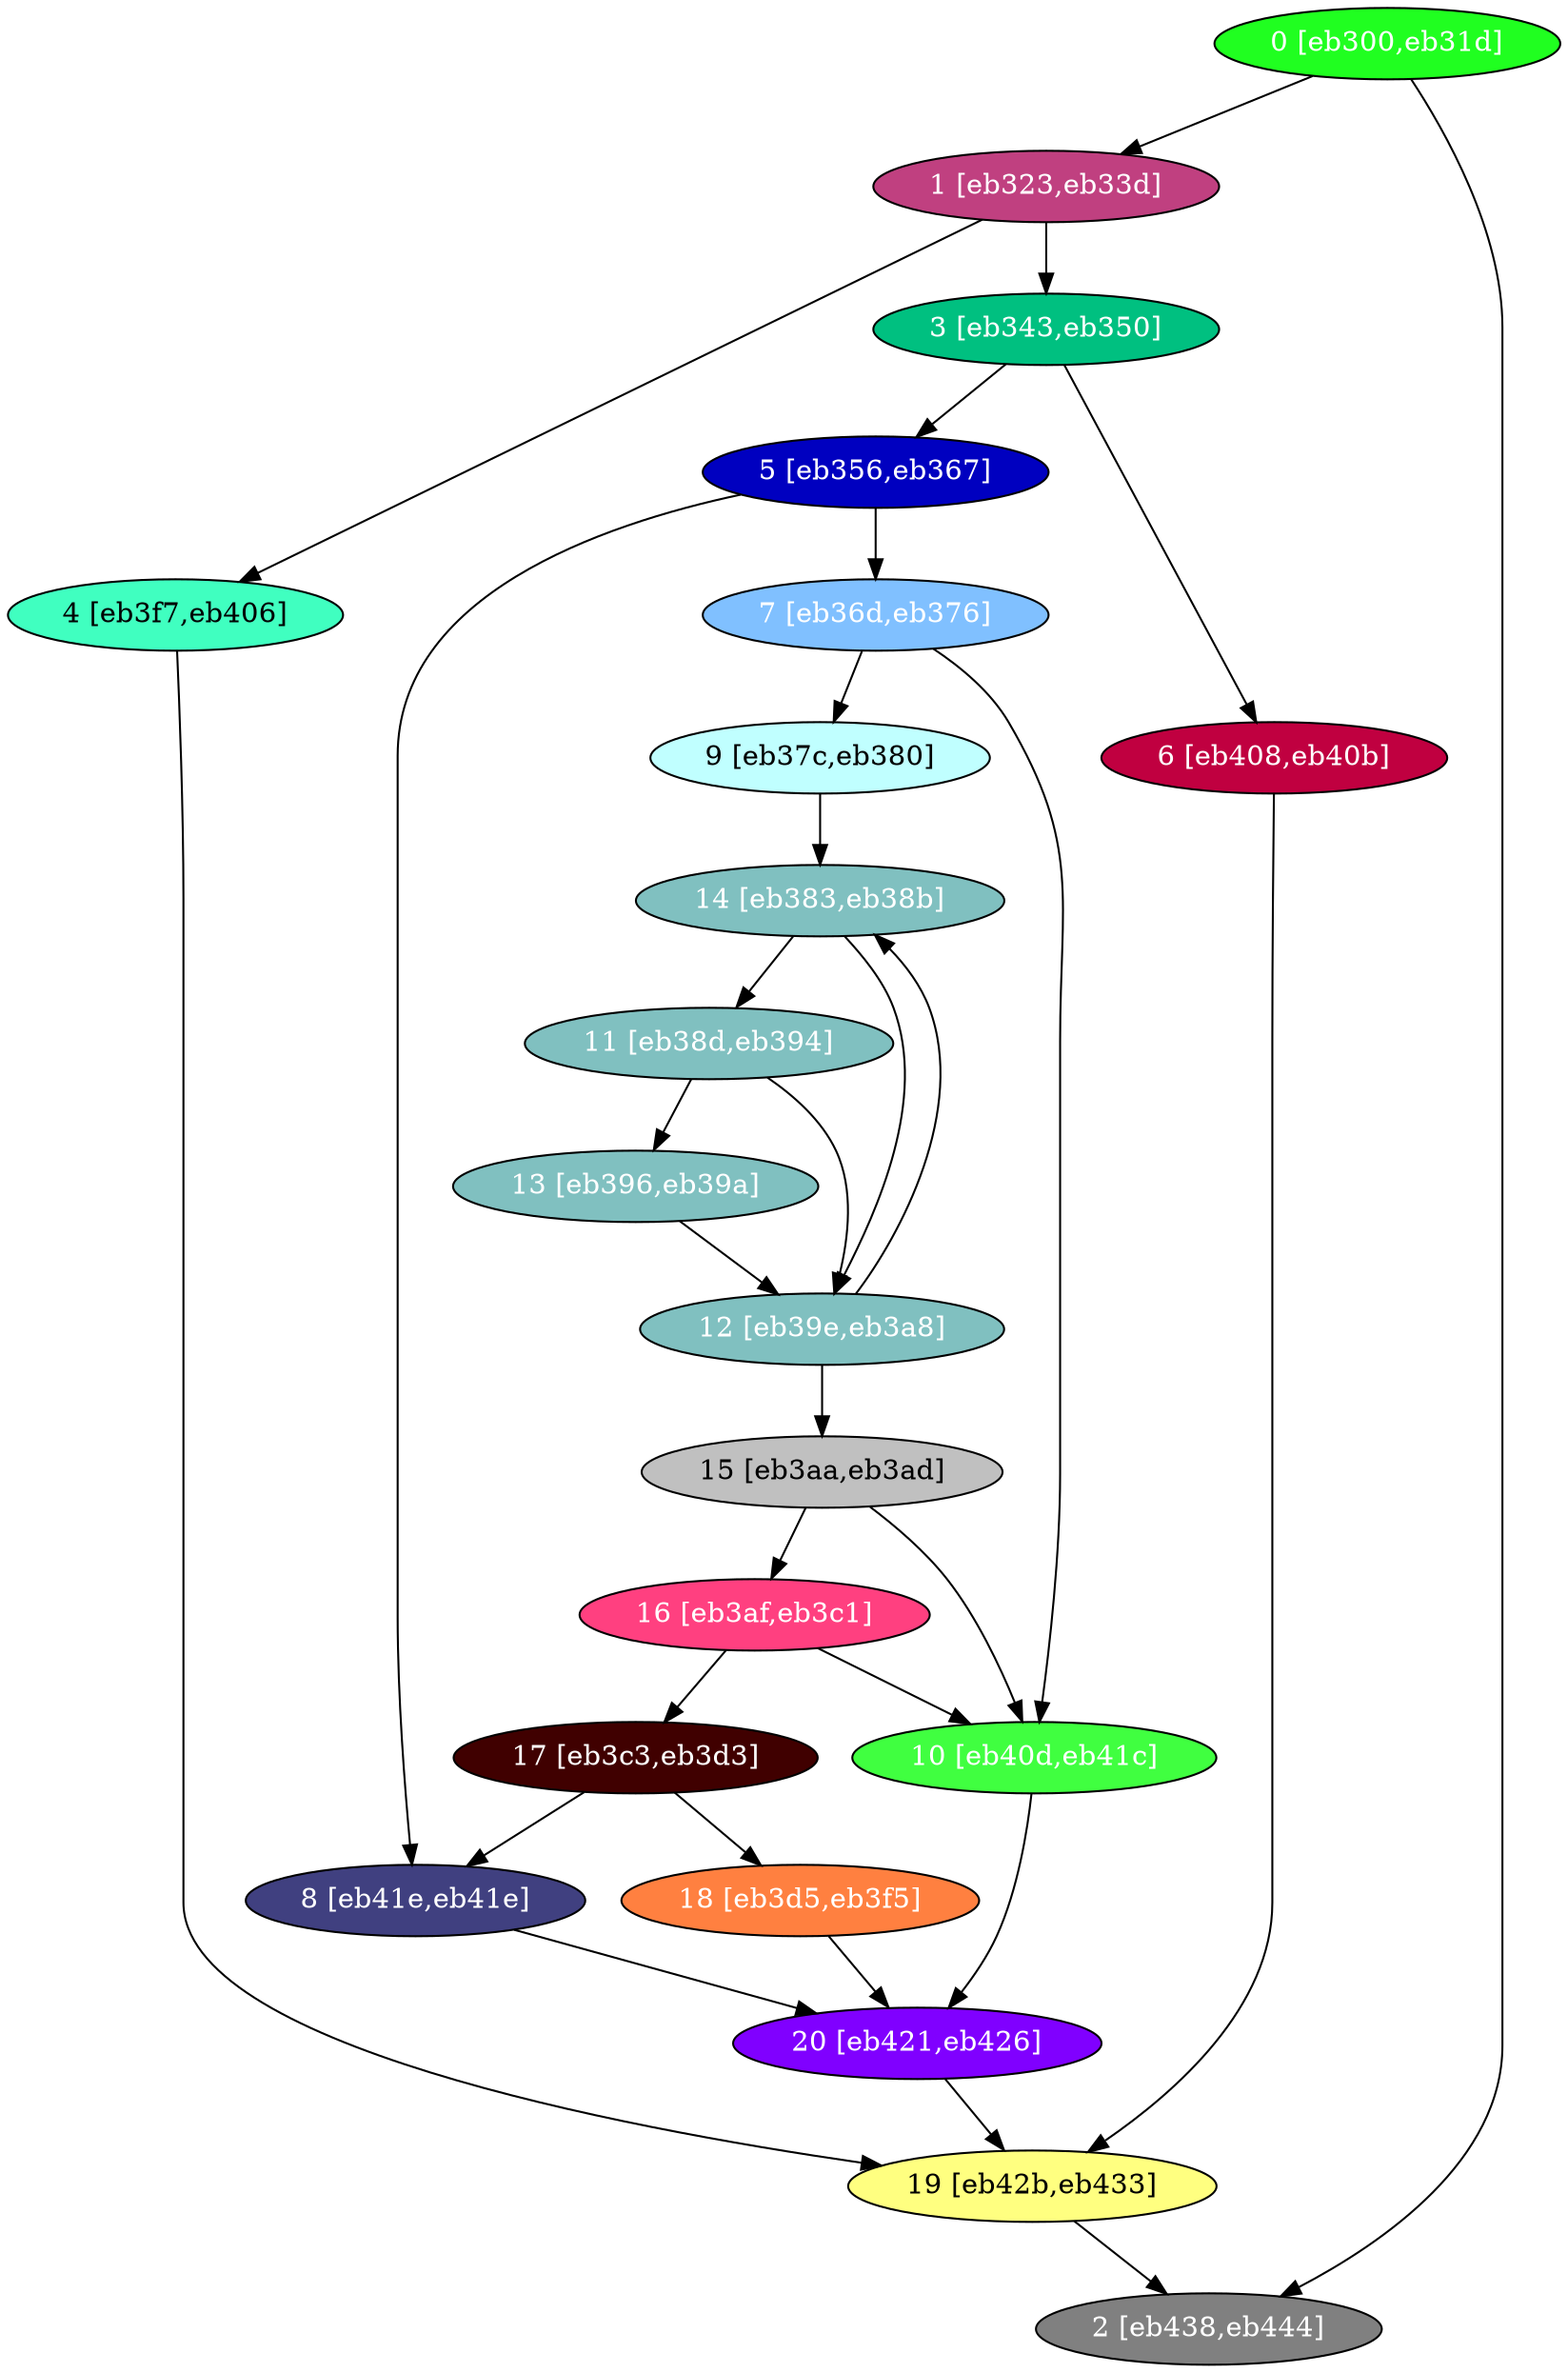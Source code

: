 diGraph libnss3{
	libnss3_0  [style=filled fillcolor="#20FF20" fontcolor="#ffffff" shape=oval label="0 [eb300,eb31d]"]
	libnss3_1  [style=filled fillcolor="#C04080" fontcolor="#ffffff" shape=oval label="1 [eb323,eb33d]"]
	libnss3_2  [style=filled fillcolor="#808080" fontcolor="#ffffff" shape=oval label="2 [eb438,eb444]"]
	libnss3_3  [style=filled fillcolor="#00C080" fontcolor="#ffffff" shape=oval label="3 [eb343,eb350]"]
	libnss3_4  [style=filled fillcolor="#40FFC0" fontcolor="#000000" shape=oval label="4 [eb3f7,eb406]"]
	libnss3_5  [style=filled fillcolor="#0000C0" fontcolor="#ffffff" shape=oval label="5 [eb356,eb367]"]
	libnss3_6  [style=filled fillcolor="#C00040" fontcolor="#ffffff" shape=oval label="6 [eb408,eb40b]"]
	libnss3_7  [style=filled fillcolor="#80C0FF" fontcolor="#ffffff" shape=oval label="7 [eb36d,eb376]"]
	libnss3_8  [style=filled fillcolor="#404080" fontcolor="#ffffff" shape=oval label="8 [eb41e,eb41e]"]
	libnss3_9  [style=filled fillcolor="#C0FFFF" fontcolor="#000000" shape=oval label="9 [eb37c,eb380]"]
	libnss3_a  [style=filled fillcolor="#40FF40" fontcolor="#ffffff" shape=oval label="10 [eb40d,eb41c]"]
	libnss3_b  [style=filled fillcolor="#80C0C0" fontcolor="#ffffff" shape=oval label="11 [eb38d,eb394]"]
	libnss3_c  [style=filled fillcolor="#80C0C0" fontcolor="#ffffff" shape=oval label="12 [eb39e,eb3a8]"]
	libnss3_d  [style=filled fillcolor="#80C0C0" fontcolor="#ffffff" shape=oval label="13 [eb396,eb39a]"]
	libnss3_e  [style=filled fillcolor="#80C0C0" fontcolor="#ffffff" shape=oval label="14 [eb383,eb38b]"]
	libnss3_f  [style=filled fillcolor="#C0C0C0" fontcolor="#000000" shape=oval label="15 [eb3aa,eb3ad]"]
	libnss3_10  [style=filled fillcolor="#FF4080" fontcolor="#ffffff" shape=oval label="16 [eb3af,eb3c1]"]
	libnss3_11  [style=filled fillcolor="#400000" fontcolor="#ffffff" shape=oval label="17 [eb3c3,eb3d3]"]
	libnss3_12  [style=filled fillcolor="#FF8040" fontcolor="#ffffff" shape=oval label="18 [eb3d5,eb3f5]"]
	libnss3_13  [style=filled fillcolor="#FFFF80" fontcolor="#000000" shape=oval label="19 [eb42b,eb433]"]
	libnss3_14  [style=filled fillcolor="#8000FF" fontcolor="#ffffff" shape=oval label="20 [eb421,eb426]"]

	libnss3_0 -> libnss3_1
	libnss3_0 -> libnss3_2
	libnss3_1 -> libnss3_3
	libnss3_1 -> libnss3_4
	libnss3_3 -> libnss3_5
	libnss3_3 -> libnss3_6
	libnss3_4 -> libnss3_13
	libnss3_5 -> libnss3_7
	libnss3_5 -> libnss3_8
	libnss3_6 -> libnss3_13
	libnss3_7 -> libnss3_9
	libnss3_7 -> libnss3_a
	libnss3_8 -> libnss3_14
	libnss3_9 -> libnss3_e
	libnss3_a -> libnss3_14
	libnss3_b -> libnss3_c
	libnss3_b -> libnss3_d
	libnss3_c -> libnss3_e
	libnss3_c -> libnss3_f
	libnss3_d -> libnss3_c
	libnss3_e -> libnss3_b
	libnss3_e -> libnss3_c
	libnss3_f -> libnss3_a
	libnss3_f -> libnss3_10
	libnss3_10 -> libnss3_a
	libnss3_10 -> libnss3_11
	libnss3_11 -> libnss3_8
	libnss3_11 -> libnss3_12
	libnss3_12 -> libnss3_14
	libnss3_13 -> libnss3_2
	libnss3_14 -> libnss3_13
}